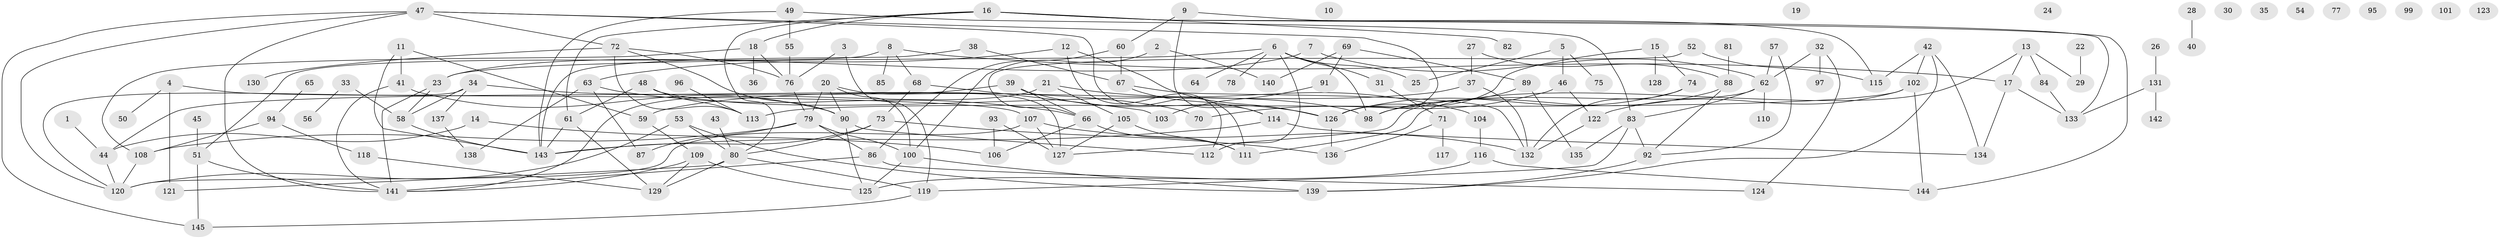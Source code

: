 // Generated by graph-tools (version 1.1) at 2025/13/03/09/25 04:13:02]
// undirected, 145 vertices, 204 edges
graph export_dot {
graph [start="1"]
  node [color=gray90,style=filled];
  1;
  2;
  3;
  4;
  5;
  6;
  7;
  8;
  9;
  10;
  11;
  12;
  13;
  14;
  15;
  16;
  17;
  18;
  19;
  20;
  21;
  22;
  23;
  24;
  25;
  26;
  27;
  28;
  29;
  30;
  31;
  32;
  33;
  34;
  35;
  36;
  37;
  38;
  39;
  40;
  41;
  42;
  43;
  44;
  45;
  46;
  47;
  48;
  49;
  50;
  51;
  52;
  53;
  54;
  55;
  56;
  57;
  58;
  59;
  60;
  61;
  62;
  63;
  64;
  65;
  66;
  67;
  68;
  69;
  70;
  71;
  72;
  73;
  74;
  75;
  76;
  77;
  78;
  79;
  80;
  81;
  82;
  83;
  84;
  85;
  86;
  87;
  88;
  89;
  90;
  91;
  92;
  93;
  94;
  95;
  96;
  97;
  98;
  99;
  100;
  101;
  102;
  103;
  104;
  105;
  106;
  107;
  108;
  109;
  110;
  111;
  112;
  113;
  114;
  115;
  116;
  117;
  118;
  119;
  120;
  121;
  122;
  123;
  124;
  125;
  126;
  127;
  128;
  129;
  130;
  131;
  132;
  133;
  134;
  135;
  136;
  137;
  138;
  139;
  140;
  141;
  142;
  143;
  144;
  145;
  1 -- 44;
  2 -- 100;
  2 -- 140;
  3 -- 76;
  3 -- 119;
  4 -- 50;
  4 -- 107;
  4 -- 121;
  5 -- 25;
  5 -- 46;
  5 -- 75;
  6 -- 23;
  6 -- 25;
  6 -- 31;
  6 -- 64;
  6 -- 78;
  6 -- 98;
  6 -- 112;
  7 -- 23;
  7 -- 62;
  8 -- 17;
  8 -- 51;
  8 -- 68;
  8 -- 85;
  9 -- 60;
  9 -- 114;
  9 -- 115;
  11 -- 41;
  11 -- 59;
  11 -- 143;
  12 -- 63;
  12 -- 112;
  12 -- 126;
  13 -- 17;
  13 -- 29;
  13 -- 84;
  13 -- 111;
  14 -- 44;
  14 -- 106;
  15 -- 74;
  15 -- 126;
  15 -- 128;
  16 -- 18;
  16 -- 61;
  16 -- 80;
  16 -- 82;
  16 -- 133;
  16 -- 144;
  17 -- 133;
  17 -- 134;
  18 -- 36;
  18 -- 76;
  18 -- 108;
  20 -- 79;
  20 -- 90;
  20 -- 100;
  20 -- 127;
  21 -- 104;
  21 -- 105;
  21 -- 141;
  22 -- 29;
  23 -- 58;
  23 -- 141;
  26 -- 131;
  27 -- 37;
  27 -- 88;
  28 -- 40;
  31 -- 71;
  32 -- 62;
  32 -- 97;
  32 -- 124;
  33 -- 56;
  33 -- 58;
  34 -- 58;
  34 -- 70;
  34 -- 120;
  34 -- 137;
  37 -- 59;
  37 -- 132;
  38 -- 67;
  38 -- 143;
  39 -- 44;
  39 -- 66;
  39 -- 126;
  41 -- 90;
  41 -- 141;
  42 -- 102;
  42 -- 115;
  42 -- 134;
  42 -- 139;
  43 -- 80;
  44 -- 120;
  45 -- 51;
  46 -- 70;
  46 -- 122;
  47 -- 72;
  47 -- 111;
  47 -- 120;
  47 -- 126;
  47 -- 141;
  47 -- 145;
  48 -- 61;
  48 -- 98;
  48 -- 113;
  49 -- 55;
  49 -- 83;
  49 -- 143;
  51 -- 141;
  51 -- 145;
  52 -- 66;
  52 -- 115;
  53 -- 80;
  53 -- 120;
  53 -- 139;
  55 -- 76;
  57 -- 62;
  57 -- 92;
  58 -- 143;
  59 -- 109;
  60 -- 67;
  60 -- 86;
  61 -- 129;
  61 -- 143;
  62 -- 83;
  62 -- 110;
  62 -- 127;
  63 -- 66;
  63 -- 87;
  63 -- 138;
  65 -- 94;
  66 -- 106;
  66 -- 111;
  67 -- 114;
  67 -- 132;
  68 -- 73;
  68 -- 103;
  69 -- 89;
  69 -- 91;
  69 -- 140;
  71 -- 117;
  71 -- 136;
  72 -- 76;
  72 -- 90;
  72 -- 113;
  72 -- 130;
  73 -- 80;
  73 -- 136;
  73 -- 143;
  74 -- 126;
  74 -- 132;
  76 -- 79;
  79 -- 86;
  79 -- 87;
  79 -- 100;
  79 -- 108;
  80 -- 119;
  80 -- 121;
  80 -- 129;
  81 -- 88;
  83 -- 92;
  83 -- 119;
  83 -- 135;
  84 -- 133;
  86 -- 124;
  86 -- 141;
  88 -- 92;
  88 -- 98;
  89 -- 98;
  89 -- 135;
  90 -- 112;
  90 -- 125;
  91 -- 103;
  92 -- 139;
  93 -- 106;
  93 -- 127;
  94 -- 108;
  94 -- 118;
  96 -- 113;
  100 -- 125;
  100 -- 139;
  102 -- 113;
  102 -- 122;
  102 -- 144;
  104 -- 116;
  105 -- 111;
  105 -- 127;
  107 -- 120;
  107 -- 127;
  107 -- 132;
  108 -- 120;
  109 -- 125;
  109 -- 129;
  109 -- 141;
  114 -- 134;
  114 -- 143;
  116 -- 125;
  116 -- 144;
  118 -- 129;
  119 -- 145;
  122 -- 132;
  126 -- 136;
  131 -- 133;
  131 -- 142;
  137 -- 138;
}
